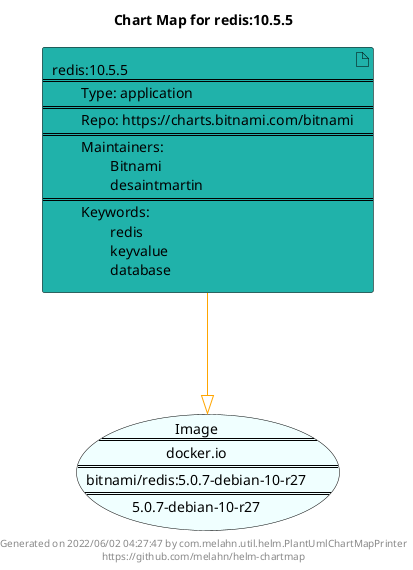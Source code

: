 @startuml
skinparam linetype ortho
skinparam backgroundColor white
skinparam usecaseBorderColor black
skinparam usecaseArrowColor LightSlateGray
skinparam artifactBorderColor black
skinparam artifactArrowColor LightSlateGray

title Chart Map for redis:10.5.5

'There is one referenced Helm Chart
artifact "redis:10.5.5\n====\n\tType: application\n====\n\tRepo: https://charts.bitnami.com/bitnami\n====\n\tMaintainers: \n\t\tBitnami\n\t\tdesaintmartin\n====\n\tKeywords: \n\t\tredis\n\t\tkeyvalue\n\t\tdatabase" as redis_10_5_5 #LightSeaGreen

'There is one referenced Docker Image
usecase "Image\n====\ndocker.io\n====\nbitnami/redis:5.0.7-debian-10-r27\n====\n5.0.7-debian-10-r27" as docker_io_bitnami_redis_5_0_7_debian_10_r27 #Azure

'Chart Dependencies
redis_10_5_5--[#orange]-|>docker_io_bitnami_redis_5_0_7_debian_10_r27

center footer Generated on 2022/06/02 04:27:47 by com.melahn.util.helm.PlantUmlChartMapPrinter\nhttps://github.com/melahn/helm-chartmap
@enduml
